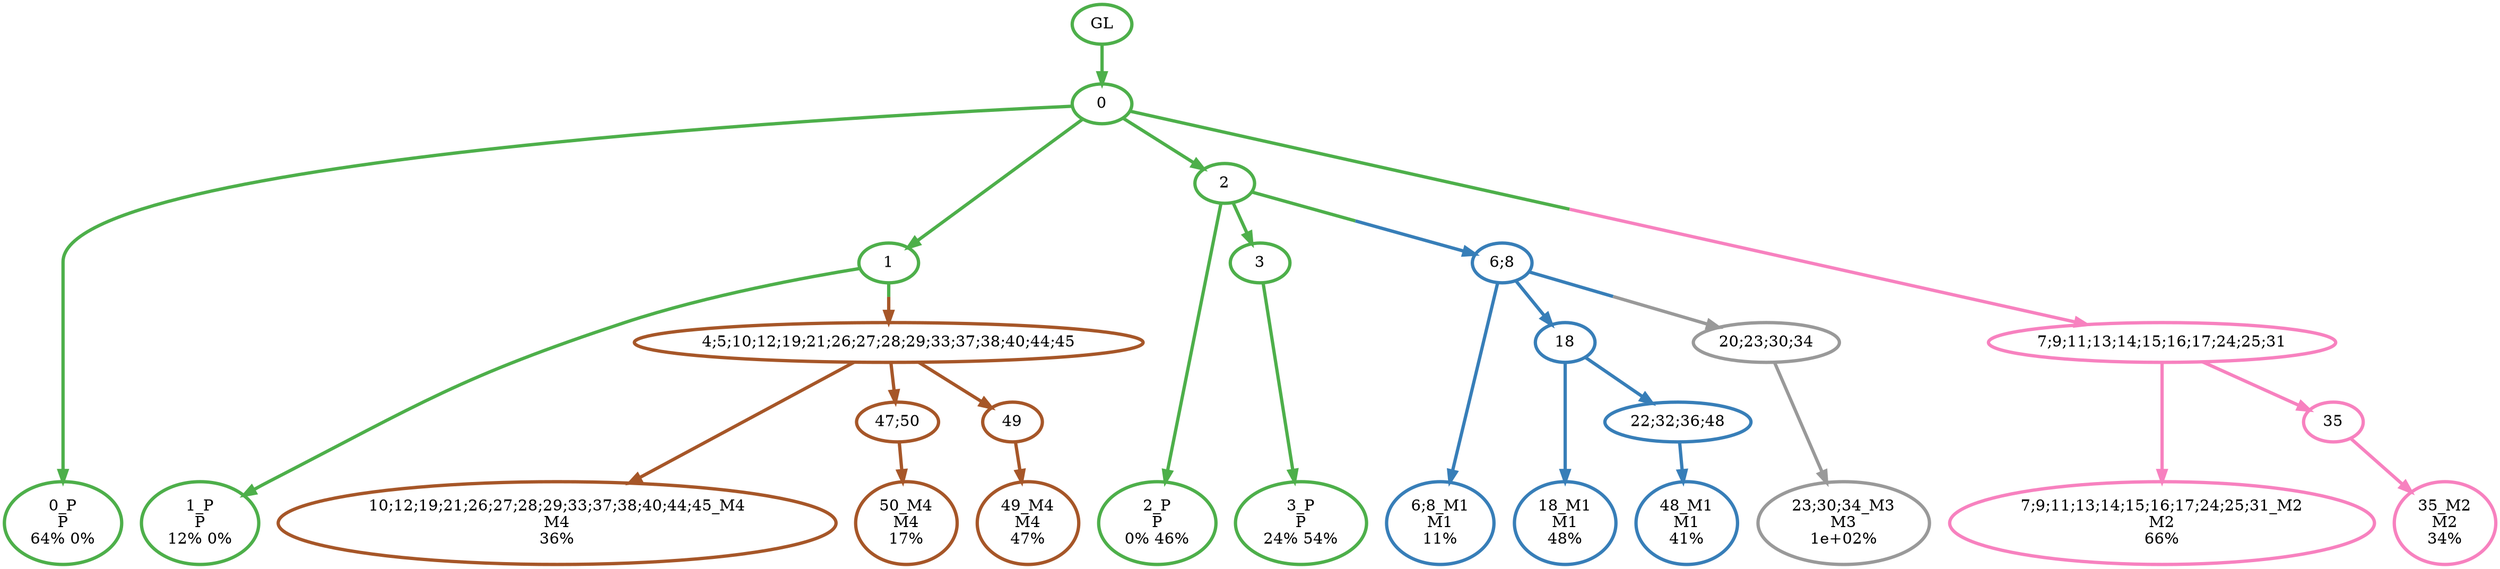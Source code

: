 digraph T {
	{
		rank=same
		24 [penwidth=3,colorscheme=set19,color=3,label="0_P\nP\n64% 0%"]
		22 [penwidth=3,colorscheme=set19,color=3,label="1_P\nP\n12% 0%"]
		20 [penwidth=3,colorscheme=set19,color=3,label="2_P\nP\n0% 46%"]
		18 [penwidth=3,colorscheme=set19,color=3,label="3_P\nP\n24% 54%"]
		17 [penwidth=3,colorscheme=set19,color=2,label="6;8_M1\nM1\n11%"]
		15 [penwidth=3,colorscheme=set19,color=2,label="18_M1\nM1\n48%"]
		13 [penwidth=3,colorscheme=set19,color=2,label="48_M1\nM1\n41%"]
		12 [penwidth=3,colorscheme=set19,color=8,label="7;9;11;13;14;15;16;17;24;25;31_M2\nM2\n66%"]
		10 [penwidth=3,colorscheme=set19,color=8,label="35_M2\nM2\n34%"]
		9 [penwidth=3,colorscheme=set19,color=9,label="23;30;34_M3\nM3\n1e+02%"]
		8 [penwidth=3,colorscheme=set19,color=7,label="10;12;19;21;26;27;28;29;33;37;38;40;44;45_M4\nM4\n36%"]
		6 [penwidth=3,colorscheme=set19,color=7,label="50_M4\nM4\n17%"]
		4 [penwidth=3,colorscheme=set19,color=7,label="49_M4\nM4\n47%"]
	}
	26 [penwidth=3,colorscheme=set19,color=3,label="GL"]
	25 [penwidth=3,colorscheme=set19,color=3,label="0"]
	23 [penwidth=3,colorscheme=set19,color=3,label="1"]
	21 [penwidth=3,colorscheme=set19,color=3,label="2"]
	19 [penwidth=3,colorscheme=set19,color=3,label="3"]
	16 [penwidth=3,colorscheme=set19,color=2,label="18"]
	14 [penwidth=3,colorscheme=set19,color=2,label="22;32;36;48"]
	11 [penwidth=3,colorscheme=set19,color=8,label="35"]
	7 [penwidth=3,colorscheme=set19,color=7,label="47;50"]
	5 [penwidth=3,colorscheme=set19,color=7,label="49"]
	3 [penwidth=3,colorscheme=set19,color=9,label="20;23;30;34"]
	2 [penwidth=3,colorscheme=set19,color=7,label="4;5;10;12;19;21;26;27;28;29;33;37;38;40;44;45"]
	1 [penwidth=3,colorscheme=set19,color=8,label="7;9;11;13;14;15;16;17;24;25;31"]
	0 [penwidth=3,colorscheme=set19,color=2,label="6;8"]
	26 -> 25 [penwidth=3,colorscheme=set19,color=3]
	25 -> 24 [penwidth=3,colorscheme=set19,color=3]
	25 -> 23 [penwidth=3,colorscheme=set19,color=3]
	25 -> 21 [penwidth=3,colorscheme=set19,color=3]
	25 -> 1 [penwidth=3,colorscheme=set19,color="3;0.5:8"]
	23 -> 22 [penwidth=3,colorscheme=set19,color=3]
	23 -> 2 [penwidth=3,colorscheme=set19,color="3;0.5:7"]
	21 -> 20 [penwidth=3,colorscheme=set19,color=3]
	21 -> 19 [penwidth=3,colorscheme=set19,color=3]
	21 -> 0 [penwidth=3,colorscheme=set19,color="3;0.5:2"]
	19 -> 18 [penwidth=3,colorscheme=set19,color=3]
	16 -> 15 [penwidth=3,colorscheme=set19,color=2]
	16 -> 14 [penwidth=3,colorscheme=set19,color=2]
	14 -> 13 [penwidth=3,colorscheme=set19,color=2]
	11 -> 10 [penwidth=3,colorscheme=set19,color=8]
	7 -> 6 [penwidth=3,colorscheme=set19,color=7]
	5 -> 4 [penwidth=3,colorscheme=set19,color=7]
	3 -> 9 [penwidth=3,colorscheme=set19,color=9]
	2 -> 8 [penwidth=3,colorscheme=set19,color=7]
	2 -> 7 [penwidth=3,colorscheme=set19,color=7]
	2 -> 5 [penwidth=3,colorscheme=set19,color=7]
	1 -> 12 [penwidth=3,colorscheme=set19,color=8]
	1 -> 11 [penwidth=3,colorscheme=set19,color=8]
	0 -> 17 [penwidth=3,colorscheme=set19,color=2]
	0 -> 16 [penwidth=3,colorscheme=set19,color=2]
	0 -> 3 [penwidth=3,colorscheme=set19,color="2;0.5:9"]
}
